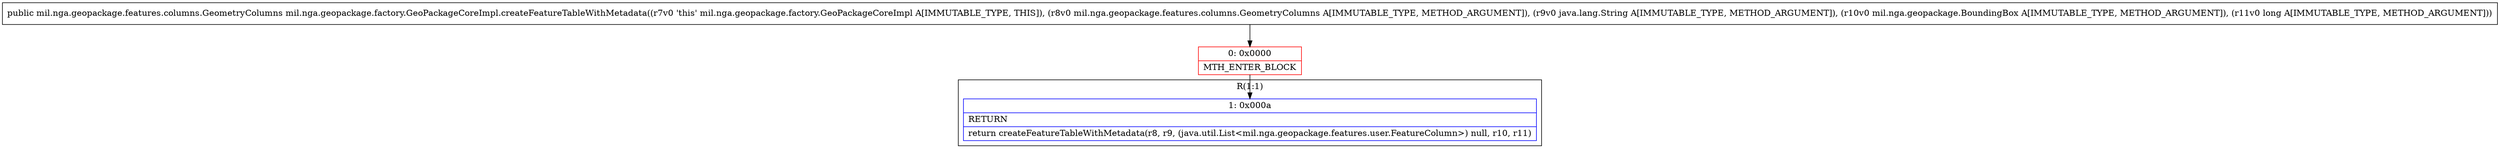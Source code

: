 digraph "CFG formil.nga.geopackage.factory.GeoPackageCoreImpl.createFeatureTableWithMetadata(Lmil\/nga\/geopackage\/features\/columns\/GeometryColumns;Ljava\/lang\/String;Lmil\/nga\/geopackage\/BoundingBox;J)Lmil\/nga\/geopackage\/features\/columns\/GeometryColumns;" {
subgraph cluster_Region_818085957 {
label = "R(1:1)";
node [shape=record,color=blue];
Node_1 [shape=record,label="{1\:\ 0x000a|RETURN\l|return createFeatureTableWithMetadata(r8, r9, (java.util.List\<mil.nga.geopackage.features.user.FeatureColumn\>) null, r10, r11)\l}"];
}
Node_0 [shape=record,color=red,label="{0\:\ 0x0000|MTH_ENTER_BLOCK\l}"];
MethodNode[shape=record,label="{public mil.nga.geopackage.features.columns.GeometryColumns mil.nga.geopackage.factory.GeoPackageCoreImpl.createFeatureTableWithMetadata((r7v0 'this' mil.nga.geopackage.factory.GeoPackageCoreImpl A[IMMUTABLE_TYPE, THIS]), (r8v0 mil.nga.geopackage.features.columns.GeometryColumns A[IMMUTABLE_TYPE, METHOD_ARGUMENT]), (r9v0 java.lang.String A[IMMUTABLE_TYPE, METHOD_ARGUMENT]), (r10v0 mil.nga.geopackage.BoundingBox A[IMMUTABLE_TYPE, METHOD_ARGUMENT]), (r11v0 long A[IMMUTABLE_TYPE, METHOD_ARGUMENT])) }"];
MethodNode -> Node_0;
Node_0 -> Node_1;
}

